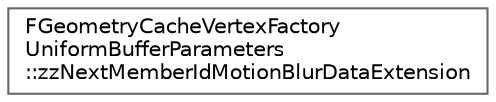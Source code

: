 digraph "Graphical Class Hierarchy"
{
 // INTERACTIVE_SVG=YES
 // LATEX_PDF_SIZE
  bgcolor="transparent";
  edge [fontname=Helvetica,fontsize=10,labelfontname=Helvetica,labelfontsize=10];
  node [fontname=Helvetica,fontsize=10,shape=box,height=0.2,width=0.4];
  rankdir="LR";
  Node0 [id="Node000000",label="FGeometryCacheVertexFactory\lUniformBufferParameters\l::zzNextMemberIdMotionBlurDataExtension",height=0.2,width=0.4,color="grey40", fillcolor="white", style="filled",URL="$d6/d95/structFGeometryCacheVertexFactoryUniformBufferParameters_1_1zzNextMemberIdMotionBlurDataExtension.html",tooltip=" "];
}
